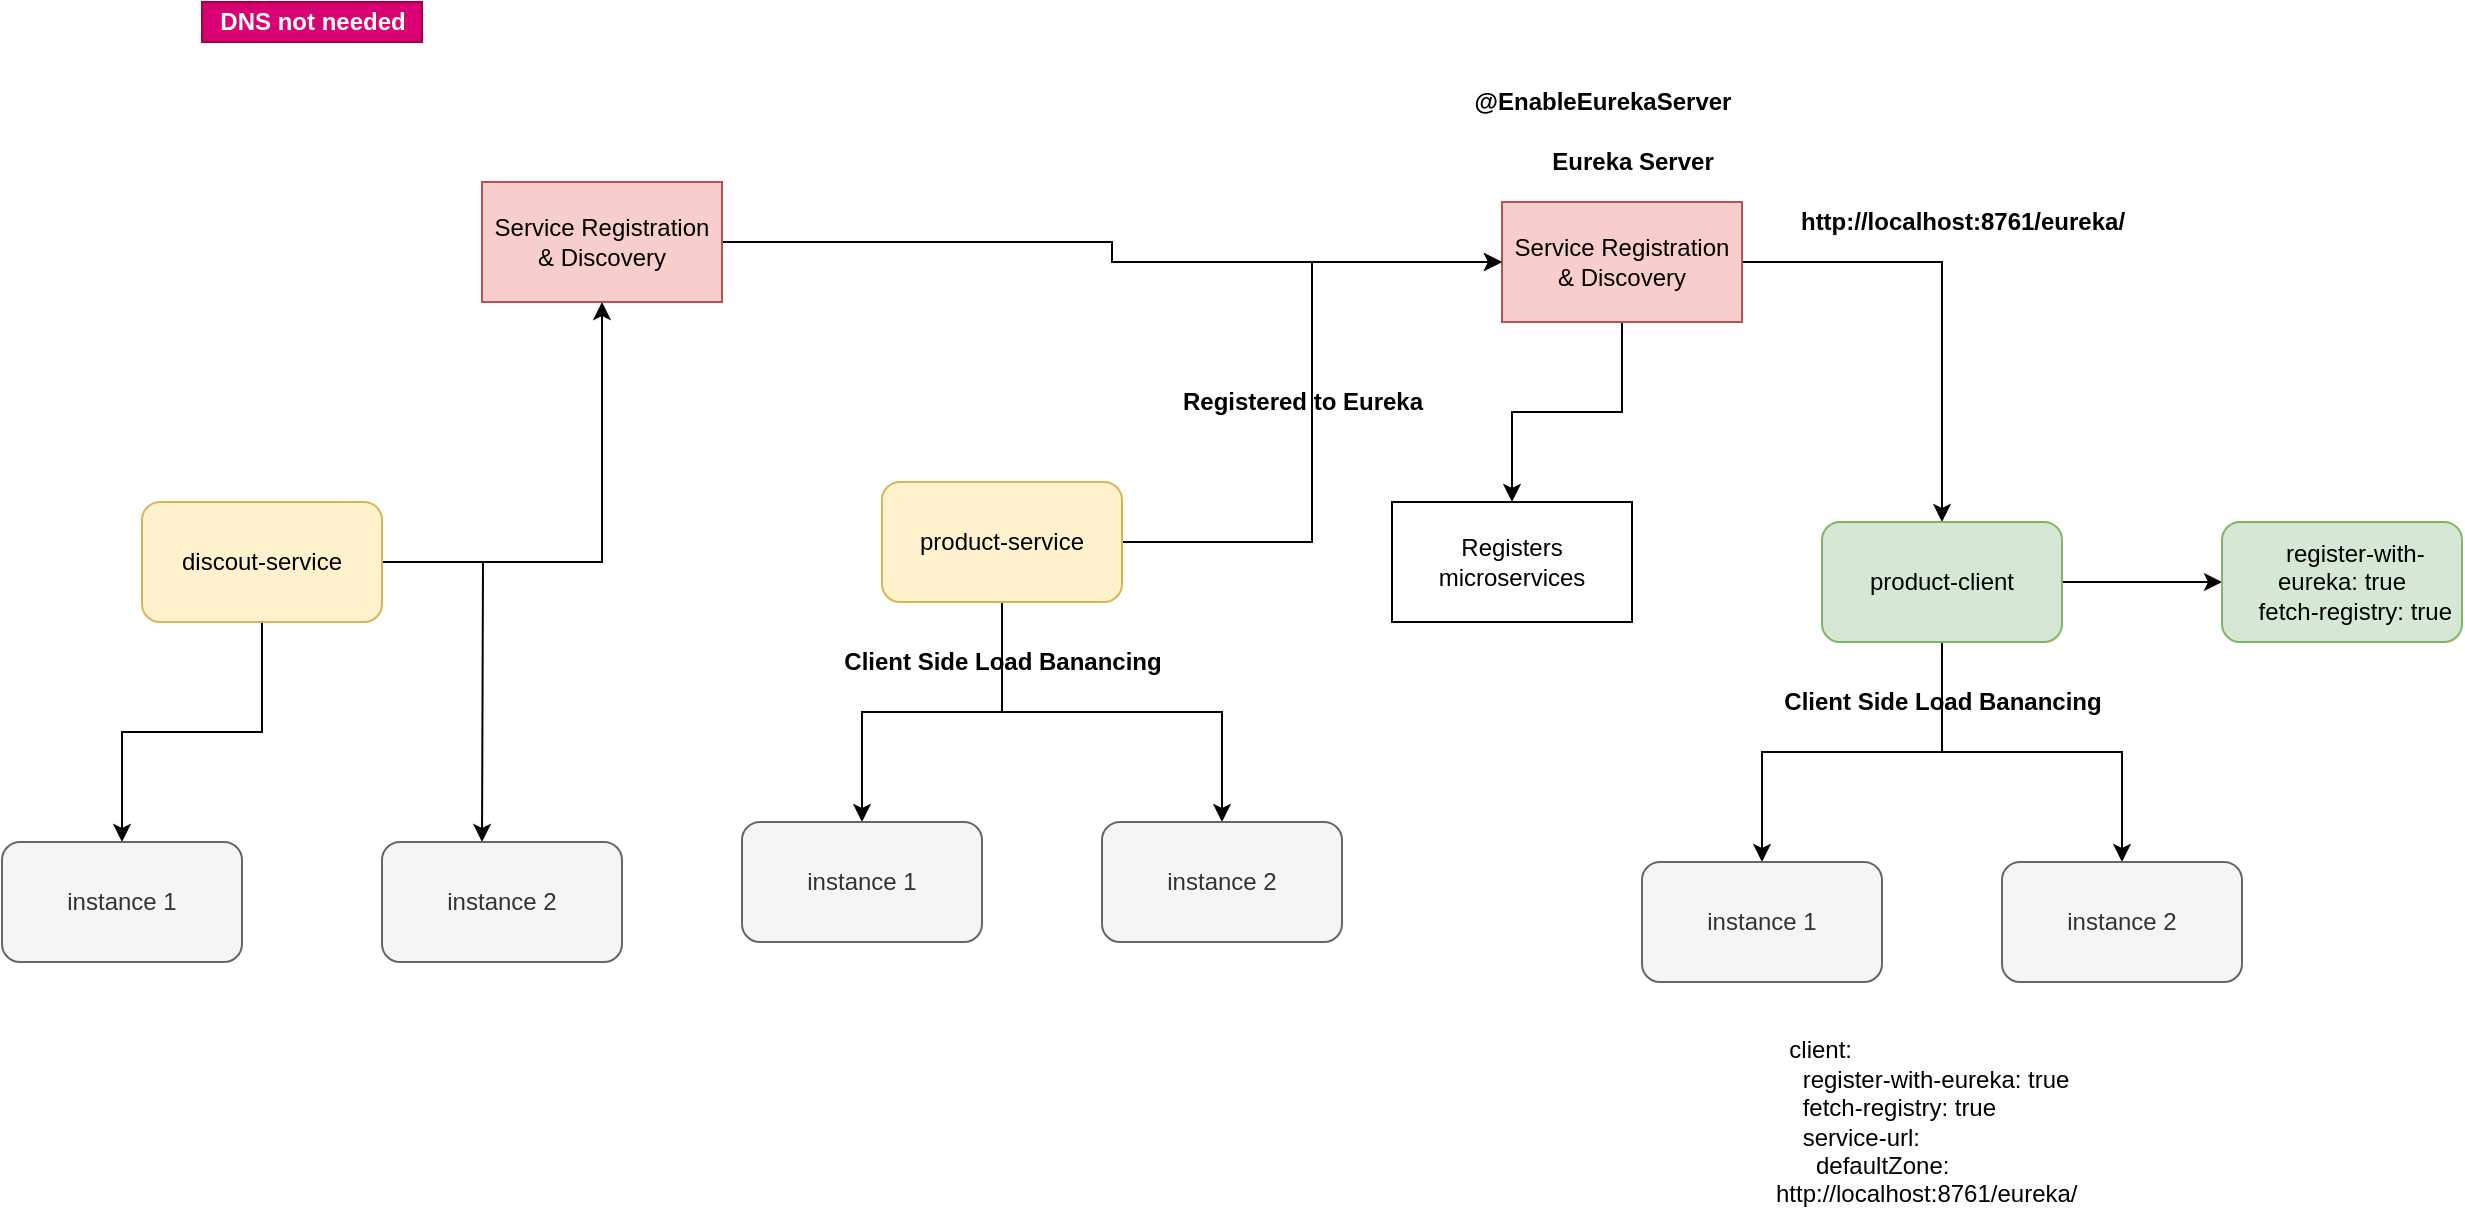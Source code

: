<mxfile version="14.5.1" type="device" pages="6"><diagram id="ArYjFCFmvoJ4g3RX_9Gz" name="EurekaServer"><mxGraphModel dx="1888" dy="616" grid="1" gridSize="10" guides="1" tooltips="1" connect="1" arrows="1" fold="1" page="1" pageScale="1" pageWidth="850" pageHeight="1100" math="0" shadow="0"><root><mxCell id="0"/><mxCell id="1" parent="0"/><mxCell id="NtHaE-5fdcxGuzoLKymV-4" value="" style="edgeStyle=orthogonalEdgeStyle;rounded=0;orthogonalLoop=1;jettySize=auto;html=1;" edge="1" parent="1" source="NtHaE-5fdcxGuzoLKymV-2" target="NtHaE-5fdcxGuzoLKymV-3"><mxGeometry relative="1" as="geometry"/></mxCell><mxCell id="NtHaE-5fdcxGuzoLKymV-22" style="edgeStyle=orthogonalEdgeStyle;rounded=0;orthogonalLoop=1;jettySize=auto;html=1;entryX=0.5;entryY=0;entryDx=0;entryDy=0;" edge="1" parent="1" source="NtHaE-5fdcxGuzoLKymV-2" target="NtHaE-5fdcxGuzoLKymV-19"><mxGeometry relative="1" as="geometry"/></mxCell><mxCell id="NtHaE-5fdcxGuzoLKymV-2" value="Service Registration &amp;amp; Discovery" style="rounded=0;whiteSpace=wrap;html=1;fillColor=#f8cecc;strokeColor=#b85450;" vertex="1" parent="1"><mxGeometry x="360" y="120" width="120" height="60" as="geometry"/></mxCell><mxCell id="NtHaE-5fdcxGuzoLKymV-3" value="Registers microservices" style="rounded=0;whiteSpace=wrap;html=1;" vertex="1" parent="1"><mxGeometry x="305" y="270" width="120" height="60" as="geometry"/></mxCell><mxCell id="NtHaE-5fdcxGuzoLKymV-7" value="" style="edgeStyle=orthogonalEdgeStyle;rounded=0;orthogonalLoop=1;jettySize=auto;html=1;" edge="1" parent="1" source="NtHaE-5fdcxGuzoLKymV-5" target="NtHaE-5fdcxGuzoLKymV-6"><mxGeometry relative="1" as="geometry"/></mxCell><mxCell id="NtHaE-5fdcxGuzoLKymV-9" value="" style="edgeStyle=orthogonalEdgeStyle;rounded=0;orthogonalLoop=1;jettySize=auto;html=1;" edge="1" parent="1" source="NtHaE-5fdcxGuzoLKymV-5" target="NtHaE-5fdcxGuzoLKymV-8"><mxGeometry relative="1" as="geometry"/></mxCell><mxCell id="NtHaE-5fdcxGuzoLKymV-11" style="edgeStyle=orthogonalEdgeStyle;rounded=0;orthogonalLoop=1;jettySize=auto;html=1;entryX=0;entryY=0.5;entryDx=0;entryDy=0;" edge="1" parent="1" source="NtHaE-5fdcxGuzoLKymV-5" target="NtHaE-5fdcxGuzoLKymV-2"><mxGeometry relative="1" as="geometry"/></mxCell><mxCell id="NtHaE-5fdcxGuzoLKymV-5" value="product-service" style="rounded=1;whiteSpace=wrap;html=1;fillColor=#fff2cc;strokeColor=#d6b656;" vertex="1" parent="1"><mxGeometry x="50" y="260" width="120" height="60" as="geometry"/></mxCell><mxCell id="NtHaE-5fdcxGuzoLKymV-6" value="instance 1" style="rounded=1;whiteSpace=wrap;html=1;fillColor=#f5f5f5;strokeColor=#666666;fontColor=#333333;" vertex="1" parent="1"><mxGeometry x="-20" y="430" width="120" height="60" as="geometry"/></mxCell><mxCell id="NtHaE-5fdcxGuzoLKymV-8" value="instance 2" style="rounded=1;whiteSpace=wrap;html=1;fillColor=#f5f5f5;strokeColor=#666666;fontColor=#333333;" vertex="1" parent="1"><mxGeometry x="160" y="430" width="120" height="60" as="geometry"/></mxCell><mxCell id="NtHaE-5fdcxGuzoLKymV-12" value="Registered to Eureka" style="text;html=1;align=center;verticalAlign=middle;resizable=0;points=[];autosize=1;fontStyle=1" vertex="1" parent="1"><mxGeometry x="190" y="210" width="140" height="20" as="geometry"/></mxCell><mxCell id="NtHaE-5fdcxGuzoLKymV-13" value="Eureka Server" style="text;html=1;align=center;verticalAlign=middle;resizable=0;points=[];autosize=1;fontStyle=1" vertex="1" parent="1"><mxGeometry x="375" y="90" width="100" height="20" as="geometry"/></mxCell><mxCell id="NtHaE-5fdcxGuzoLKymV-17" value="" style="edgeStyle=orthogonalEdgeStyle;rounded=0;orthogonalLoop=1;jettySize=auto;html=1;" edge="1" parent="1" source="NtHaE-5fdcxGuzoLKymV-19" target="NtHaE-5fdcxGuzoLKymV-20"><mxGeometry relative="1" as="geometry"/></mxCell><mxCell id="NtHaE-5fdcxGuzoLKymV-18" value="" style="edgeStyle=orthogonalEdgeStyle;rounded=0;orthogonalLoop=1;jettySize=auto;html=1;" edge="1" parent="1" source="NtHaE-5fdcxGuzoLKymV-19" target="NtHaE-5fdcxGuzoLKymV-21"><mxGeometry relative="1" as="geometry"/></mxCell><mxCell id="C4IY6hLiwICg2F8IA5T6-2" value="" style="edgeStyle=orthogonalEdgeStyle;rounded=0;orthogonalLoop=1;jettySize=auto;html=1;" edge="1" parent="1" source="NtHaE-5fdcxGuzoLKymV-19" target="C4IY6hLiwICg2F8IA5T6-1"><mxGeometry relative="1" as="geometry"/></mxCell><mxCell id="NtHaE-5fdcxGuzoLKymV-19" value="product-client" style="rounded=1;whiteSpace=wrap;html=1;fillColor=#d5e8d4;strokeColor=#82b366;" vertex="1" parent="1"><mxGeometry x="520" y="280" width="120" height="60" as="geometry"/></mxCell><mxCell id="NtHaE-5fdcxGuzoLKymV-20" value="instance 1" style="rounded=1;whiteSpace=wrap;html=1;fillColor=#f5f5f5;strokeColor=#666666;fontColor=#333333;" vertex="1" parent="1"><mxGeometry x="430" y="450" width="120" height="60" as="geometry"/></mxCell><mxCell id="NtHaE-5fdcxGuzoLKymV-21" value="instance 2" style="rounded=1;whiteSpace=wrap;html=1;fillColor=#f5f5f5;strokeColor=#666666;fontColor=#333333;" vertex="1" parent="1"><mxGeometry x="610" y="450" width="120" height="60" as="geometry"/></mxCell><mxCell id="NtHaE-5fdcxGuzoLKymV-23" value="Client Side Load Banancing" style="text;html=1;align=center;verticalAlign=middle;resizable=0;points=[];autosize=1;fontStyle=1" vertex="1" parent="1"><mxGeometry x="495" y="360" width="170" height="20" as="geometry"/></mxCell><mxCell id="NtHaE-5fdcxGuzoLKymV-24" value="DNS not needed" style="text;html=1;align=center;verticalAlign=middle;resizable=0;points=[];autosize=1;fontStyle=1;fillColor=#d80073;strokeColor=#A50040;fontColor=#ffffff;" vertex="1" parent="1"><mxGeometry x="-290" y="20" width="110" height="20" as="geometry"/></mxCell><mxCell id="NtHaE-5fdcxGuzoLKymV-25" value="@EnableEurekaServer" style="text;html=1;align=center;verticalAlign=middle;resizable=0;points=[];autosize=1;fontStyle=1" vertex="1" parent="1"><mxGeometry x="340" y="60" width="140" height="20" as="geometry"/></mxCell><mxCell id="JHv8YHVKzicbxEDuNRtd-1" value="" style="edgeStyle=orthogonalEdgeStyle;rounded=0;orthogonalLoop=1;jettySize=auto;html=1;" edge="1" parent="1" source="JHv8YHVKzicbxEDuNRtd-3" target="JHv8YHVKzicbxEDuNRtd-4"><mxGeometry relative="1" as="geometry"/></mxCell><mxCell id="JHv8YHVKzicbxEDuNRtd-2" value="" style="edgeStyle=orthogonalEdgeStyle;rounded=0;orthogonalLoop=1;jettySize=auto;html=1;" edge="1" parent="1" source="JHv8YHVKzicbxEDuNRtd-3"><mxGeometry relative="1" as="geometry"><mxPoint x="-150" y="440" as="targetPoint"/></mxGeometry></mxCell><mxCell id="JHv8YHVKzicbxEDuNRtd-12" style="edgeStyle=orthogonalEdgeStyle;rounded=0;orthogonalLoop=1;jettySize=auto;html=1;" edge="1" parent="1" source="JHv8YHVKzicbxEDuNRtd-3" target="JHv8YHVKzicbxEDuNRtd-11"><mxGeometry relative="1" as="geometry"/></mxCell><mxCell id="JHv8YHVKzicbxEDuNRtd-3" value="discout-service" style="rounded=1;whiteSpace=wrap;html=1;fillColor=#fff2cc;strokeColor=#d6b656;" vertex="1" parent="1"><mxGeometry x="-320" y="270" width="120" height="60" as="geometry"/></mxCell><mxCell id="JHv8YHVKzicbxEDuNRtd-4" value="instance 1" style="rounded=1;whiteSpace=wrap;html=1;fillColor=#f5f5f5;strokeColor=#666666;fontColor=#333333;" vertex="1" parent="1"><mxGeometry x="-390" y="440" width="120" height="60" as="geometry"/></mxCell><mxCell id="JHv8YHVKzicbxEDuNRtd-5" value="instance 2" style="rounded=1;whiteSpace=wrap;html=1;fillColor=#f5f5f5;strokeColor=#666666;fontColor=#333333;" vertex="1" parent="1"><mxGeometry x="-200" y="440" width="120" height="60" as="geometry"/></mxCell><mxCell id="JHv8YHVKzicbxEDuNRtd-6" value="Client Side Load Banancing" style="text;html=1;align=center;verticalAlign=middle;resizable=0;points=[];autosize=1;fontStyle=1" vertex="1" parent="1"><mxGeometry x="25" y="340" width="170" height="20" as="geometry"/></mxCell><mxCell id="JHv8YHVKzicbxEDuNRtd-10" value="&lt;div&gt;&amp;nbsp; client:&lt;/div&gt;&lt;div&gt;&amp;nbsp; &amp;nbsp; register-with-eureka: true&lt;/div&gt;&lt;div&gt;&amp;nbsp; &amp;nbsp; fetch-registry: true&lt;/div&gt;&lt;div&gt;&amp;nbsp; &amp;nbsp; service-url:&lt;/div&gt;&lt;div&gt;&amp;nbsp; &amp;nbsp; &amp;nbsp; defaultZone: http://localhost:8761/eureka/&lt;/div&gt;" style="text;html=1;strokeColor=none;fillColor=none;align=left;verticalAlign=middle;whiteSpace=wrap;rounded=0;" vertex="1" parent="1"><mxGeometry x="495" y="570" width="205" height="20" as="geometry"/></mxCell><mxCell id="JHv8YHVKzicbxEDuNRtd-13" style="edgeStyle=orthogonalEdgeStyle;rounded=0;orthogonalLoop=1;jettySize=auto;html=1;entryX=0;entryY=0.5;entryDx=0;entryDy=0;" edge="1" parent="1" source="JHv8YHVKzicbxEDuNRtd-11" target="NtHaE-5fdcxGuzoLKymV-2"><mxGeometry relative="1" as="geometry"/></mxCell><mxCell id="JHv8YHVKzicbxEDuNRtd-11" value="Service Registration &amp;amp; Discovery" style="rounded=0;whiteSpace=wrap;html=1;fillColor=#f8cecc;strokeColor=#b85450;" vertex="1" parent="1"><mxGeometry x="-150" y="110" width="120" height="60" as="geometry"/></mxCell><mxCell id="C4IY6hLiwICg2F8IA5T6-1" value="&lt;div&gt;&amp;nbsp; &amp;nbsp; register-with-eureka: true&lt;/div&gt;&lt;div&gt;&amp;nbsp; &amp;nbsp; fetch-registry: true&lt;/div&gt;" style="rounded=1;whiteSpace=wrap;html=1;fillColor=#d5e8d4;strokeColor=#82b366;" vertex="1" parent="1"><mxGeometry x="720" y="280" width="120" height="60" as="geometry"/></mxCell><mxCell id="C4IY6hLiwICg2F8IA5T6-3" value="http://localhost:8761/eureka/" style="text;html=1;align=center;verticalAlign=middle;resizable=0;points=[];autosize=1;fontStyle=1" vertex="1" parent="1"><mxGeometry x="500" y="120" width="180" height="20" as="geometry"/></mxCell></root></mxGraphModel></diagram><diagram id="NYXGch5kWvAuwe2LShxc" name="ConfigServer"><mxGraphModel dx="1038" dy="616" grid="1" gridSize="10" guides="1" tooltips="1" connect="1" arrows="1" fold="1" page="1" pageScale="1" pageWidth="850" pageHeight="1100" math="0" shadow="0"><root><mxCell id="vTln-t0dYzzWvCAzITdJ-0"/><mxCell id="vTln-t0dYzzWvCAzITdJ-1" parent="vTln-t0dYzzWvCAzITdJ-0"/><mxCell id="Ma67TXHSQSU6Gox9SzfV-27" value="" style="edgeStyle=orthogonalEdgeStyle;rounded=0;orthogonalLoop=1;jettySize=auto;html=1;" edge="1" parent="vTln-t0dYzzWvCAzITdJ-1" source="Ma67TXHSQSU6Gox9SzfV-0" target="Ma67TXHSQSU6Gox9SzfV-1"><mxGeometry relative="1" as="geometry"/></mxCell><mxCell id="Ma67TXHSQSU6Gox9SzfV-0" value="Spring Cloud Config" style="rounded=0;whiteSpace=wrap;html=1;fillColor=#f8cecc;strokeColor=#b85450;" vertex="1" parent="vTln-t0dYzzWvCAzITdJ-1"><mxGeometry x="390" y="130" width="120" height="60" as="geometry"/></mxCell><mxCell id="Ma67TXHSQSU6Gox9SzfV-4" value="" style="edgeStyle=orthogonalEdgeStyle;rounded=0;orthogonalLoop=1;jettySize=auto;html=1;" edge="1" parent="vTln-t0dYzzWvCAzITdJ-1" source="Ma67TXHSQSU6Gox9SzfV-1" target="Ma67TXHSQSU6Gox9SzfV-3"><mxGeometry relative="1" as="geometry"/></mxCell><mxCell id="Ma67TXHSQSU6Gox9SzfV-6" value="" style="edgeStyle=orthogonalEdgeStyle;rounded=0;orthogonalLoop=1;jettySize=auto;html=1;" edge="1" parent="vTln-t0dYzzWvCAzITdJ-1" source="Ma67TXHSQSU6Gox9SzfV-1" target="Ma67TXHSQSU6Gox9SzfV-5"><mxGeometry relative="1" as="geometry"/></mxCell><mxCell id="Ma67TXHSQSU6Gox9SzfV-8" value="" style="edgeStyle=orthogonalEdgeStyle;rounded=0;orthogonalLoop=1;jettySize=auto;html=1;" edge="1" parent="vTln-t0dYzzWvCAzITdJ-1" source="Ma67TXHSQSU6Gox9SzfV-1" target="Ma67TXHSQSU6Gox9SzfV-7"><mxGeometry relative="1" as="geometry"/></mxCell><mxCell id="Ma67TXHSQSU6Gox9SzfV-1" value="Externalized Configuraton" style="whiteSpace=wrap;html=1;rounded=0;strokeColor=#d79b00;fillColor=#ffe6cc;" vertex="1" parent="vTln-t0dYzzWvCAzITdJ-1"><mxGeometry x="390" y="240" width="120" height="60" as="geometry"/></mxCell><mxCell id="Ma67TXHSQSU6Gox9SzfV-3" value="git github bitbucket" style="whiteSpace=wrap;html=1;rounded=0;strokeColor=#b85450;fillColor=#f8cecc;" vertex="1" parent="vTln-t0dYzzWvCAzITdJ-1"><mxGeometry x="590" y="240" width="120" height="60" as="geometry"/></mxCell><mxCell id="Ma67TXHSQSU6Gox9SzfV-5" value="Both Server and Client&amp;nbsp;" style="whiteSpace=wrap;html=1;rounded=0;strokeColor=#b85450;fillColor=#f8cecc;" vertex="1" parent="vTln-t0dYzzWvCAzITdJ-1"><mxGeometry x="190" y="240" width="120" height="60" as="geometry"/></mxCell><mxCell id="Ma67TXHSQSU6Gox9SzfV-10" value="" style="edgeStyle=orthogonalEdgeStyle;rounded=0;orthogonalLoop=1;jettySize=auto;html=1;" edge="1" parent="vTln-t0dYzzWvCAzITdJ-1" source="Ma67TXHSQSU6Gox9SzfV-7" target="Ma67TXHSQSU6Gox9SzfV-9"><mxGeometry relative="1" as="geometry"/></mxCell><mxCell id="Ma67TXHSQSU6Gox9SzfV-16" value="" style="edgeStyle=orthogonalEdgeStyle;rounded=0;orthogonalLoop=1;jettySize=auto;html=1;" edge="1" parent="vTln-t0dYzzWvCAzITdJ-1" source="Ma67TXHSQSU6Gox9SzfV-7" target="Ma67TXHSQSU6Gox9SzfV-15"><mxGeometry relative="1" as="geometry"/></mxCell><mxCell id="Ma67TXHSQSU6Gox9SzfV-7" value="Centralized configuration" style="whiteSpace=wrap;html=1;rounded=0;strokeColor=#d6b656;fillColor=#fff2cc;" vertex="1" parent="vTln-t0dYzzWvCAzITdJ-1"><mxGeometry x="390" y="380" width="120" height="60" as="geometry"/></mxCell><mxCell id="Ma67TXHSQSU6Gox9SzfV-12" value="" style="edgeStyle=orthogonalEdgeStyle;rounded=0;orthogonalLoop=1;jettySize=auto;html=1;fillColor=#f8cecc;strokeColor=#b85450;" edge="1" parent="vTln-t0dYzzWvCAzITdJ-1" source="Ma67TXHSQSU6Gox9SzfV-9" target="Ma67TXHSQSU6Gox9SzfV-11"><mxGeometry relative="1" as="geometry"/></mxCell><mxCell id="Ma67TXHSQSU6Gox9SzfV-9" value="dev" style="whiteSpace=wrap;html=1;rounded=0;strokeColor=#b85450;fillColor=#f8cecc;" vertex="1" parent="vTln-t0dYzzWvCAzITdJ-1"><mxGeometry x="590" y="380" width="120" height="60" as="geometry"/></mxCell><mxCell id="Ma67TXHSQSU6Gox9SzfV-14" value="" style="edgeStyle=orthogonalEdgeStyle;rounded=0;orthogonalLoop=1;jettySize=auto;html=1;fillColor=#f8cecc;strokeColor=#b85450;" edge="1" parent="vTln-t0dYzzWvCAzITdJ-1" source="Ma67TXHSQSU6Gox9SzfV-11" target="Ma67TXHSQSU6Gox9SzfV-13"><mxGeometry relative="1" as="geometry"/></mxCell><mxCell id="Ma67TXHSQSU6Gox9SzfV-11" value="qa" style="whiteSpace=wrap;html=1;rounded=0;strokeColor=#b85450;fillColor=#f8cecc;" vertex="1" parent="vTln-t0dYzzWvCAzITdJ-1"><mxGeometry x="590" y="470" width="120" height="60" as="geometry"/></mxCell><mxCell id="Ma67TXHSQSU6Gox9SzfV-13" value="Prod" style="whiteSpace=wrap;html=1;rounded=0;strokeColor=#b85450;fillColor=#f8cecc;" vertex="1" parent="vTln-t0dYzzWvCAzITdJ-1"><mxGeometry x="590" y="560" width="120" height="60" as="geometry"/></mxCell><mxCell id="Ma67TXHSQSU6Gox9SzfV-15" value="Into application Environment &amp;amp; PropertySource" style="whiteSpace=wrap;html=1;rounded=0;strokeColor=#d6b656;fillColor=#fff2cc;" vertex="1" parent="vTln-t0dYzzWvCAzITdJ-1"><mxGeometry x="390" y="490" width="120" height="60" as="geometry"/></mxCell><mxCell id="Ma67TXHSQSU6Gox9SzfV-22" value="" style="edgeStyle=orthogonalEdgeStyle;rounded=0;orthogonalLoop=1;jettySize=auto;html=1;" edge="1" parent="vTln-t0dYzzWvCAzITdJ-1" source="Ma67TXHSQSU6Gox9SzfV-23" target="Ma67TXHSQSU6Gox9SzfV-25"><mxGeometry relative="1" as="geometry"/></mxCell><mxCell id="Ma67TXHSQSU6Gox9SzfV-28" style="edgeStyle=orthogonalEdgeStyle;rounded=0;orthogonalLoop=1;jettySize=auto;html=1;entryX=0;entryY=0.75;entryDx=0;entryDy=0;" edge="1" parent="vTln-t0dYzzWvCAzITdJ-1" source="Ma67TXHSQSU6Gox9SzfV-23" target="Ma67TXHSQSU6Gox9SzfV-0"><mxGeometry relative="1" as="geometry"/></mxCell><mxCell id="Ma67TXHSQSU6Gox9SzfV-23" value="&amp;nbsp; &amp;nbsp; &amp;nbsp; &amp;nbsp; &amp;nbsp; &amp;nbsp; &amp;nbsp; dev" style="rounded=1;whiteSpace=wrap;html=1;align=left;fillColor=#e1d5e7;strokeColor=#9673a6;" vertex="1" parent="vTln-t0dYzzWvCAzITdJ-1"><mxGeometry x="190" y="20" width="120" height="60" as="geometry"/></mxCell><mxCell id="Ma67TXHSQSU6Gox9SzfV-24" value="" style="edgeStyle=orthogonalEdgeStyle;rounded=0;orthogonalLoop=1;jettySize=auto;html=1;" edge="1" parent="vTln-t0dYzzWvCAzITdJ-1" source="Ma67TXHSQSU6Gox9SzfV-25" target="Ma67TXHSQSU6Gox9SzfV-26"><mxGeometry relative="1" as="geometry"/></mxCell><mxCell id="Ma67TXHSQSU6Gox9SzfV-29" style="edgeStyle=orthogonalEdgeStyle;rounded=0;orthogonalLoop=1;jettySize=auto;html=1;" edge="1" parent="vTln-t0dYzzWvCAzITdJ-1" source="Ma67TXHSQSU6Gox9SzfV-25" target="Ma67TXHSQSU6Gox9SzfV-0"><mxGeometry relative="1" as="geometry"/></mxCell><mxCell id="Ma67TXHSQSU6Gox9SzfV-25" value="test" style="rounded=1;whiteSpace=wrap;html=1;align=center;fillColor=#e1d5e7;strokeColor=#9673a6;" vertex="1" parent="vTln-t0dYzzWvCAzITdJ-1"><mxGeometry x="390" y="20" width="120" height="60" as="geometry"/></mxCell><mxCell id="Ma67TXHSQSU6Gox9SzfV-30" style="edgeStyle=orthogonalEdgeStyle;rounded=0;orthogonalLoop=1;jettySize=auto;html=1;entryX=1;entryY=0.75;entryDx=0;entryDy=0;" edge="1" parent="vTln-t0dYzzWvCAzITdJ-1" source="Ma67TXHSQSU6Gox9SzfV-31" target="Ma67TXHSQSU6Gox9SzfV-0"><mxGeometry relative="1" as="geometry"/></mxCell><mxCell id="Ma67TXHSQSU6Gox9SzfV-26" value="prod" style="rounded=1;whiteSpace=wrap;html=1;align=center;fillColor=#e1d5e7;strokeColor=#9673a6;" vertex="1" parent="vTln-t0dYzzWvCAzITdJ-1"><mxGeometry x="590" y="20" width="120" height="60" as="geometry"/></mxCell><mxCell id="Ma67TXHSQSU6Gox9SzfV-31" value="@EnableConfigServer" style="text;html=1;strokeColor=#6c8ebf;fillColor=#dae8fc;align=center;verticalAlign=middle;whiteSpace=wrap;rounded=0;" vertex="1" parent="vTln-t0dYzzWvCAzITdJ-1"><mxGeometry x="470" y="130" width="190" height="20" as="geometry"/></mxCell><mxCell id="Ma67TXHSQSU6Gox9SzfV-32" style="edgeStyle=orthogonalEdgeStyle;rounded=0;orthogonalLoop=1;jettySize=auto;html=1;entryX=1;entryY=0.75;entryDx=0;entryDy=0;" edge="1" parent="vTln-t0dYzzWvCAzITdJ-1" source="Ma67TXHSQSU6Gox9SzfV-26" target="Ma67TXHSQSU6Gox9SzfV-31"><mxGeometry relative="1" as="geometry"><mxPoint x="590" y="50" as="sourcePoint"/><mxPoint x="510" y="175" as="targetPoint"/></mxGeometry></mxCell></root></mxGraphModel></diagram><diagram id="ujE-6eUDXSFaClfVkJ4_" name="Zuul"><mxGraphModel dx="2071" dy="725" grid="1" gridSize="10" guides="1" tooltips="1" connect="1" arrows="1" fold="1" page="1" pageScale="1" pageWidth="850" pageHeight="1100" math="0" shadow="0"><root><mxCell id="vvAGXB6pX3W1I0p7UZXQ-0"/><mxCell id="vvAGXB6pX3W1I0p7UZXQ-1" parent="vvAGXB6pX3W1I0p7UZXQ-0"/><mxCell id="AA45-vRTC_gnNyTX9qxB-1" value="" style="edgeStyle=orthogonalEdgeStyle;rounded=0;orthogonalLoop=1;jettySize=auto;html=1;" edge="1" parent="vvAGXB6pX3W1I0p7UZXQ-1" source="AA45-vRTC_gnNyTX9qxB-3" target="AA45-vRTC_gnNyTX9qxB-4"><mxGeometry relative="1" as="geometry"/></mxCell><mxCell id="AA45-vRTC_gnNyTX9qxB-2" value="" style="edgeStyle=orthogonalEdgeStyle;rounded=0;orthogonalLoop=1;jettySize=auto;html=1;" edge="1" parent="vvAGXB6pX3W1I0p7UZXQ-1" source="AA45-vRTC_gnNyTX9qxB-3" target="AA45-vRTC_gnNyTX9qxB-5"><mxGeometry relative="1" as="geometry"/></mxCell><mxCell id="AA45-vRTC_gnNyTX9qxB-3" value="product-service" style="rounded=1;whiteSpace=wrap;html=1;fillColor=#fff2cc;strokeColor=#d6b656;" vertex="1" parent="vvAGXB6pX3W1I0p7UZXQ-1"><mxGeometry x="-50" y="60" width="120" height="60" as="geometry"/></mxCell><mxCell id="AA45-vRTC_gnNyTX9qxB-4" value="instance 1" style="rounded=1;whiteSpace=wrap;html=1;fillColor=#f5f5f5;strokeColor=#666666;fontColor=#333333;" vertex="1" parent="vvAGXB6pX3W1I0p7UZXQ-1"><mxGeometry x="-120" y="230" width="120" height="60" as="geometry"/></mxCell><mxCell id="AA45-vRTC_gnNyTX9qxB-5" value="instance 2" style="rounded=1;whiteSpace=wrap;html=1;fillColor=#f5f5f5;strokeColor=#666666;fontColor=#333333;" vertex="1" parent="vvAGXB6pX3W1I0p7UZXQ-1"><mxGeometry x="60" y="230" width="120" height="60" as="geometry"/></mxCell><mxCell id="AA45-vRTC_gnNyTX9qxB-6" value="" style="edgeStyle=orthogonalEdgeStyle;rounded=0;orthogonalLoop=1;jettySize=auto;html=1;" edge="1" parent="vvAGXB6pX3W1I0p7UZXQ-1" source="AA45-vRTC_gnNyTX9qxB-8" target="AA45-vRTC_gnNyTX9qxB-9"><mxGeometry relative="1" as="geometry"/></mxCell><mxCell id="AA45-vRTC_gnNyTX9qxB-7" value="" style="edgeStyle=orthogonalEdgeStyle;rounded=0;orthogonalLoop=1;jettySize=auto;html=1;" edge="1" parent="vvAGXB6pX3W1I0p7UZXQ-1" source="AA45-vRTC_gnNyTX9qxB-8" target="AA45-vRTC_gnNyTX9qxB-10"><mxGeometry relative="1" as="geometry"/></mxCell><mxCell id="fh5C4OZqVNlXB4dx_d1Q-7" style="edgeStyle=orthogonalEdgeStyle;rounded=0;orthogonalLoop=1;jettySize=auto;html=1;" edge="1" parent="vvAGXB6pX3W1I0p7UZXQ-1" source="AA45-vRTC_gnNyTX9qxB-8" target="AA45-vRTC_gnNyTX9qxB-3"><mxGeometry relative="1" as="geometry"/></mxCell><mxCell id="fh5C4OZqVNlXB4dx_d1Q-11" style="edgeStyle=orthogonalEdgeStyle;rounded=0;orthogonalLoop=1;jettySize=auto;html=1;entryX=0.449;entryY=0.508;entryDx=0;entryDy=0;entryPerimeter=0;" edge="1" parent="vvAGXB6pX3W1I0p7UZXQ-1" source="AA45-vRTC_gnNyTX9qxB-8" target="fh5C4OZqVNlXB4dx_d1Q-8"><mxGeometry relative="1" as="geometry"/></mxCell><mxCell id="AA45-vRTC_gnNyTX9qxB-8" value="product-client" style="rounded=1;whiteSpace=wrap;html=1;fillColor=#d5e8d4;strokeColor=#82b366;" vertex="1" parent="vvAGXB6pX3W1I0p7UZXQ-1"><mxGeometry x="480" y="60" width="120" height="60" as="geometry"/></mxCell><mxCell id="AA45-vRTC_gnNyTX9qxB-9" value="instance 1" style="rounded=1;whiteSpace=wrap;html=1;fillColor=#f5f5f5;strokeColor=#666666;fontColor=#333333;" vertex="1" parent="vvAGXB6pX3W1I0p7UZXQ-1"><mxGeometry x="390" y="230" width="120" height="60" as="geometry"/></mxCell><mxCell id="AA45-vRTC_gnNyTX9qxB-10" value="instance 2" style="rounded=1;whiteSpace=wrap;html=1;fillColor=#f5f5f5;strokeColor=#666666;fontColor=#333333;" vertex="1" parent="vvAGXB6pX3W1I0p7UZXQ-1"><mxGeometry x="570" y="230" width="120" height="60" as="geometry"/></mxCell><mxCell id="fh5C4OZqVNlXB4dx_d1Q-0" value="" style="edgeStyle=orthogonalEdgeStyle;rounded=0;orthogonalLoop=1;jettySize=auto;html=1;" edge="1" parent="vvAGXB6pX3W1I0p7UZXQ-1" source="fh5C4OZqVNlXB4dx_d1Q-2" target="fh5C4OZqVNlXB4dx_d1Q-3"><mxGeometry relative="1" as="geometry"/></mxCell><mxCell id="fh5C4OZqVNlXB4dx_d1Q-1" value="" style="edgeStyle=orthogonalEdgeStyle;rounded=0;orthogonalLoop=1;jettySize=auto;html=1;" edge="1" parent="vvAGXB6pX3W1I0p7UZXQ-1" source="fh5C4OZqVNlXB4dx_d1Q-2"><mxGeometry relative="1" as="geometry"><mxPoint x="-250" y="230" as="targetPoint"/></mxGeometry></mxCell><mxCell id="fh5C4OZqVNlXB4dx_d1Q-2" value="discout-service" style="rounded=1;whiteSpace=wrap;html=1;fillColor=#fff2cc;strokeColor=#d6b656;" vertex="1" parent="vvAGXB6pX3W1I0p7UZXQ-1"><mxGeometry x="-420" y="60" width="120" height="60" as="geometry"/></mxCell><mxCell id="fh5C4OZqVNlXB4dx_d1Q-3" value="instance 1" style="rounded=1;whiteSpace=wrap;html=1;fillColor=#f5f5f5;strokeColor=#666666;fontColor=#333333;" vertex="1" parent="vvAGXB6pX3W1I0p7UZXQ-1"><mxGeometry x="-490" y="230" width="120" height="60" as="geometry"/></mxCell><mxCell id="fh5C4OZqVNlXB4dx_d1Q-4" value="instance 2" style="rounded=1;whiteSpace=wrap;html=1;fillColor=#f5f5f5;strokeColor=#666666;fontColor=#333333;" vertex="1" parent="vvAGXB6pX3W1I0p7UZXQ-1"><mxGeometry x="-300" y="230" width="120" height="60" as="geometry"/></mxCell><mxCell id="fh5C4OZqVNlXB4dx_d1Q-9" style="edgeStyle=orthogonalEdgeStyle;rounded=0;orthogonalLoop=1;jettySize=auto;html=1;entryX=1;entryY=0.25;entryDx=0;entryDy=0;" edge="1" parent="vvAGXB6pX3W1I0p7UZXQ-1" source="fh5C4OZqVNlXB4dx_d1Q-8" target="AA45-vRTC_gnNyTX9qxB-8"><mxGeometry relative="1" as="geometry"/></mxCell><mxCell id="fh5C4OZqVNlXB4dx_d1Q-8" value="" style="html=1;verticalLabelPosition=bottom;align=center;labelBackgroundColor=#ffffff;verticalAlign=top;strokeWidth=2;strokeColor=#0080F0;shadow=0;dashed=0;shape=mxgraph.ios7.icons.user;" vertex="1" parent="vvAGXB6pX3W1I0p7UZXQ-1"><mxGeometry x="800" y="140" width="30" height="30" as="geometry"/></mxCell><mxCell id="fh5C4OZqVNlXB4dx_d1Q-10" value="Validation for EmptyFields" style="text;html=1;align=center;verticalAlign=middle;resizable=0;points=[];autosize=1;fontStyle=1" vertex="1" parent="vvAGXB6pX3W1I0p7UZXQ-1"><mxGeometry x="615" y="110" width="170" height="20" as="geometry"/></mxCell><mxCell id="fh5C4OZqVNlXB4dx_d1Q-12" value="Security" style="text;html=1;align=center;verticalAlign=middle;resizable=0;points=[];autosize=1;fontStyle=1" vertex="1" parent="vvAGXB6pX3W1I0p7UZXQ-1"><mxGeometry x="160" y="60" width="60" height="20" as="geometry"/></mxCell><mxCell id="fh5C4OZqVNlXB4dx_d1Q-20" style="edgeStyle=orthogonalEdgeStyle;rounded=0;orthogonalLoop=1;jettySize=auto;html=1;entryX=0.5;entryY=1;entryDx=0;entryDy=0;" edge="1" parent="vvAGXB6pX3W1I0p7UZXQ-1" source="fh5C4OZqVNlXB4dx_d1Q-13" target="AA45-vRTC_gnNyTX9qxB-5"><mxGeometry relative="1" as="geometry"/></mxCell><mxCell id="fh5C4OZqVNlXB4dx_d1Q-13" value="API Gateway" style="rounded=1;whiteSpace=wrap;html=1;align=center;fillColor=#e1d5e7;strokeColor=#9673a6;" vertex="1" parent="vvAGXB6pX3W1I0p7UZXQ-1"><mxGeometry x="25" y="430" width="120" height="60" as="geometry"/></mxCell><mxCell id="fh5C4OZqVNlXB4dx_d1Q-15" style="edgeStyle=orthogonalEdgeStyle;rounded=0;orthogonalLoop=1;jettySize=auto;html=1;" edge="1" parent="vvAGXB6pX3W1I0p7UZXQ-1" source="fh5C4OZqVNlXB4dx_d1Q-14" target="fh5C4OZqVNlXB4dx_d1Q-13"><mxGeometry relative="1" as="geometry"/></mxCell><mxCell id="fh5C4OZqVNlXB4dx_d1Q-14" value="" style="html=1;verticalLabelPosition=bottom;align=center;labelBackgroundColor=#ffffff;verticalAlign=top;strokeWidth=2;strokeColor=#0080F0;shadow=0;dashed=0;shape=mxgraph.ios7.icons.user;" vertex="1" parent="vvAGXB6pX3W1I0p7UZXQ-1"><mxGeometry x="70" y="535" width="30" height="30" as="geometry"/></mxCell><mxCell id="fh5C4OZqVNlXB4dx_d1Q-22" value="" style="edgeStyle=orthogonalEdgeStyle;rounded=0;orthogonalLoop=1;jettySize=auto;html=1;" edge="1" parent="vvAGXB6pX3W1I0p7UZXQ-1" source="fh5C4OZqVNlXB4dx_d1Q-21" target="AA45-vRTC_gnNyTX9qxB-5"><mxGeometry relative="1" as="geometry"/></mxCell><mxCell id="fh5C4OZqVNlXB4dx_d1Q-23" value="" style="edgeStyle=orthogonalEdgeStyle;rounded=0;orthogonalLoop=1;jettySize=auto;html=1;" edge="1" parent="vvAGXB6pX3W1I0p7UZXQ-1" source="fh5C4OZqVNlXB4dx_d1Q-21" target="AA45-vRTC_gnNyTX9qxB-9"><mxGeometry relative="1" as="geometry"/></mxCell><mxCell id="fh5C4OZqVNlXB4dx_d1Q-21" value="API Gateway" style="rounded=1;whiteSpace=wrap;html=1;align=center;fillColor=#e1d5e7;strokeColor=#9673a6;" vertex="1" parent="vvAGXB6pX3W1I0p7UZXQ-1"><mxGeometry x="220" y="230" width="120" height="60" as="geometry"/></mxCell><mxCell id="fh5C4OZqVNlXB4dx_d1Q-26" value="" style="edgeStyle=orthogonalEdgeStyle;rounded=0;orthogonalLoop=1;jettySize=auto;html=1;" edge="1" parent="vvAGXB6pX3W1I0p7UZXQ-1" source="fh5C4OZqVNlXB4dx_d1Q-24" target="fh5C4OZqVNlXB4dx_d1Q-25"><mxGeometry relative="1" as="geometry"/></mxCell><mxCell id="fh5C4OZqVNlXB4dx_d1Q-28" value="" style="edgeStyle=orthogonalEdgeStyle;rounded=0;orthogonalLoop=1;jettySize=auto;html=1;" edge="1" parent="vvAGXB6pX3W1I0p7UZXQ-1" source="fh5C4OZqVNlXB4dx_d1Q-24" target="fh5C4OZqVNlXB4dx_d1Q-27"><mxGeometry relative="1" as="geometry"/></mxCell><mxCell id="fh5C4OZqVNlXB4dx_d1Q-30" value="" style="edgeStyle=orthogonalEdgeStyle;rounded=0;orthogonalLoop=1;jettySize=auto;html=1;" edge="1" parent="vvAGXB6pX3W1I0p7UZXQ-1" source="fh5C4OZqVNlXB4dx_d1Q-24" target="fh5C4OZqVNlXB4dx_d1Q-29"><mxGeometry relative="1" as="geometry"/></mxCell><mxCell id="fh5C4OZqVNlXB4dx_d1Q-33" value="" style="edgeStyle=orthogonalEdgeStyle;rounded=0;orthogonalLoop=1;jettySize=auto;html=1;" edge="1" parent="vvAGXB6pX3W1I0p7UZXQ-1" source="fh5C4OZqVNlXB4dx_d1Q-24" target="fh5C4OZqVNlXB4dx_d1Q-32"><mxGeometry relative="1" as="geometry"/></mxCell><mxCell id="fh5C4OZqVNlXB4dx_d1Q-24" value="Zuul API Gateway" style="rounded=1;whiteSpace=wrap;html=1;align=center;fillColor=#e1d5e7;strokeColor=#9673a6;" vertex="1" parent="vvAGXB6pX3W1I0p7UZXQ-1"><mxGeometry x="60" y="640" width="120" height="60" as="geometry"/></mxCell><mxCell id="fh5C4OZqVNlXB4dx_d1Q-25" value="Authentication" style="rounded=1;whiteSpace=wrap;html=1;align=center;fillColor=#1ba1e2;strokeColor=#006EAF;fontColor=#ffffff;" vertex="1" parent="vvAGXB6pX3W1I0p7UZXQ-1"><mxGeometry x="-190" y="800" width="120" height="60" as="geometry"/></mxCell><mxCell id="fh5C4OZqVNlXB4dx_d1Q-27" value="Stress Testing" style="rounded=1;whiteSpace=wrap;html=1;align=center;fillColor=#1ba1e2;strokeColor=#006EAF;fontColor=#ffffff;" vertex="1" parent="vvAGXB6pX3W1I0p7UZXQ-1"><mxGeometry x="-10" y="800" width="120" height="60" as="geometry"/></mxCell><mxCell id="fh5C4OZqVNlXB4dx_d1Q-29" value="Response handling" style="rounded=1;whiteSpace=wrap;html=1;align=center;fillColor=#1ba1e2;strokeColor=#006EAF;fontColor=#ffffff;" vertex="1" parent="vvAGXB6pX3W1I0p7UZXQ-1"><mxGeometry x="350" y="800" width="120" height="60" as="geometry"/></mxCell><mxCell id="fh5C4OZqVNlXB4dx_d1Q-32" value="Logging" style="rounded=1;whiteSpace=wrap;html=1;align=center;fillColor=#1ba1e2;strokeColor=#006EAF;fontColor=#ffffff;" vertex="1" parent="vvAGXB6pX3W1I0p7UZXQ-1"><mxGeometry x="170" y="800" width="120" height="60" as="geometry"/></mxCell><mxCell id="1WG2gbMSEn3K0N_bq1Js-0" value="@EnableZuulProxy" style="text;html=1;strokeColor=#6c8ebf;fillColor=#dae8fc;align=center;verticalAlign=middle;whiteSpace=wrap;rounded=0;" vertex="1" parent="vvAGXB6pX3W1I0p7UZXQ-1"><mxGeometry x="185" y="640" width="190" height="20" as="geometry"/></mxCell></root></mxGraphModel></diagram><diagram id="d7l6kQWFQevDVYZZPQtJ" name="Feign"><mxGraphModel dx="1888" dy="616" grid="1" gridSize="10" guides="1" tooltips="1" connect="1" arrows="1" fold="1" page="1" pageScale="1" pageWidth="850" pageHeight="1100" math="0" shadow="0"><root><mxCell id="3Cqrx7gNbM_KR99NPYAY-0"/><mxCell id="3Cqrx7gNbM_KR99NPYAY-1" parent="3Cqrx7gNbM_KR99NPYAY-0"/><mxCell id="hhAmvuzFBs00s04iqGYm-1" value="" style="edgeStyle=orthogonalEdgeStyle;rounded=0;orthogonalLoop=1;jettySize=auto;html=1;" edge="1" parent="3Cqrx7gNbM_KR99NPYAY-1" source="hhAmvuzFBs00s04iqGYm-3" target="hhAmvuzFBs00s04iqGYm-4"><mxGeometry relative="1" as="geometry"/></mxCell><mxCell id="hhAmvuzFBs00s04iqGYm-2" value="" style="edgeStyle=orthogonalEdgeStyle;rounded=0;orthogonalLoop=1;jettySize=auto;html=1;" edge="1" parent="3Cqrx7gNbM_KR99NPYAY-1" source="hhAmvuzFBs00s04iqGYm-3" target="hhAmvuzFBs00s04iqGYm-5"><mxGeometry relative="1" as="geometry"/></mxCell><mxCell id="hhAmvuzFBs00s04iqGYm-3" value="product-service" style="rounded=1;whiteSpace=wrap;html=1;fillColor=#fff2cc;strokeColor=#d6b656;" vertex="1" parent="3Cqrx7gNbM_KR99NPYAY-1"><mxGeometry x="50" y="260" width="120" height="60" as="geometry"/></mxCell><mxCell id="hhAmvuzFBs00s04iqGYm-4" value="instance 1" style="rounded=1;whiteSpace=wrap;html=1;fillColor=#f5f5f5;strokeColor=#666666;fontColor=#333333;" vertex="1" parent="3Cqrx7gNbM_KR99NPYAY-1"><mxGeometry x="-20" y="430" width="120" height="60" as="geometry"/></mxCell><mxCell id="hhAmvuzFBs00s04iqGYm-5" value="instance 2" style="rounded=1;whiteSpace=wrap;html=1;fillColor=#f5f5f5;strokeColor=#666666;fontColor=#333333;" vertex="1" parent="3Cqrx7gNbM_KR99NPYAY-1"><mxGeometry x="160" y="430" width="120" height="60" as="geometry"/></mxCell><mxCell id="hhAmvuzFBs00s04iqGYm-6" value="" style="edgeStyle=orthogonalEdgeStyle;rounded=0;orthogonalLoop=1;jettySize=auto;html=1;" edge="1" parent="3Cqrx7gNbM_KR99NPYAY-1" source="hhAmvuzFBs00s04iqGYm-8" target="hhAmvuzFBs00s04iqGYm-9"><mxGeometry relative="1" as="geometry"/></mxCell><mxCell id="hhAmvuzFBs00s04iqGYm-7" value="" style="edgeStyle=orthogonalEdgeStyle;rounded=0;orthogonalLoop=1;jettySize=auto;html=1;" edge="1" parent="3Cqrx7gNbM_KR99NPYAY-1" source="hhAmvuzFBs00s04iqGYm-8" target="hhAmvuzFBs00s04iqGYm-10"><mxGeometry relative="1" as="geometry"/></mxCell><mxCell id="hhAmvuzFBs00s04iqGYm-13" style="edgeStyle=orthogonalEdgeStyle;rounded=0;orthogonalLoop=1;jettySize=auto;html=1;entryX=1;entryY=0.5;entryDx=0;entryDy=0;" edge="1" parent="3Cqrx7gNbM_KR99NPYAY-1" source="hhAmvuzFBs00s04iqGYm-8" target="hhAmvuzFBs00s04iqGYm-3"><mxGeometry relative="1" as="geometry"/></mxCell><mxCell id="hhAmvuzFBs00s04iqGYm-8" value="product-client" style="rounded=1;whiteSpace=wrap;html=1;fillColor=#d5e8d4;strokeColor=#82b366;" vertex="1" parent="3Cqrx7gNbM_KR99NPYAY-1"><mxGeometry x="490" y="260" width="120" height="60" as="geometry"/></mxCell><mxCell id="hhAmvuzFBs00s04iqGYm-9" value="instance 1" style="rounded=1;whiteSpace=wrap;html=1;fillColor=#f5f5f5;strokeColor=#666666;fontColor=#333333;" vertex="1" parent="3Cqrx7gNbM_KR99NPYAY-1"><mxGeometry x="400" y="430" width="120" height="60" as="geometry"/></mxCell><mxCell id="hhAmvuzFBs00s04iqGYm-10" value="instance 2" style="rounded=1;whiteSpace=wrap;html=1;fillColor=#f5f5f5;strokeColor=#666666;fontColor=#333333;" vertex="1" parent="3Cqrx7gNbM_KR99NPYAY-1"><mxGeometry x="580" y="430" width="120" height="60" as="geometry"/></mxCell><mxCell id="hhAmvuzFBs00s04iqGYm-11" value="Client Side Load Banancing" style="text;html=1;align=center;verticalAlign=middle;resizable=0;points=[];autosize=1;fontStyle=1" vertex="1" parent="3Cqrx7gNbM_KR99NPYAY-1"><mxGeometry x="465" y="340" width="170" height="20" as="geometry"/></mxCell><mxCell id="hhAmvuzFBs00s04iqGYm-12" value="Client Side Load Banancing" style="text;html=1;align=center;verticalAlign=middle;resizable=0;points=[];autosize=1;fontStyle=1" vertex="1" parent="3Cqrx7gNbM_KR99NPYAY-1"><mxGeometry x="25" y="340" width="170" height="20" as="geometry"/></mxCell><mxCell id="hhAmvuzFBs00s04iqGYm-14" value="RestTemplate" style="text;html=1;align=center;verticalAlign=middle;resizable=0;points=[];autosize=1;fontStyle=1" vertex="1" parent="3Cqrx7gNbM_KR99NPYAY-1"><mxGeometry x="380" y="270" width="90" height="20" as="geometry"/></mxCell><mxCell id="hhAmvuzFBs00s04iqGYm-15" value="FeignClient" style="text;html=1;align=center;verticalAlign=middle;resizable=0;points=[];autosize=1;fontStyle=1;fillColor=#6a00ff;strokeColor=#3700CC;fontColor=#ffffff;" vertex="1" parent="3Cqrx7gNbM_KR99NPYAY-1"><mxGeometry x="385" y="290" width="80" height="20" as="geometry"/></mxCell><mxCell id="E4kzKFjtwRkF_7A2J_tZ-2" value="" style="edgeStyle=orthogonalEdgeStyle;rounded=0;orthogonalLoop=1;jettySize=auto;html=1;" edge="1" parent="3Cqrx7gNbM_KR99NPYAY-1" source="E4kzKFjtwRkF_7A2J_tZ-0" target="E4kzKFjtwRkF_7A2J_tZ-1"><mxGeometry relative="1" as="geometry"/></mxCell><mxCell id="E4kzKFjtwRkF_7A2J_tZ-4" value="" style="edgeStyle=orthogonalEdgeStyle;rounded=0;orthogonalLoop=1;jettySize=auto;html=1;" edge="1" parent="3Cqrx7gNbM_KR99NPYAY-1" source="E4kzKFjtwRkF_7A2J_tZ-0" target="E4kzKFjtwRkF_7A2J_tZ-3"><mxGeometry relative="1" as="geometry"/></mxCell><mxCell id="E4kzKFjtwRkF_7A2J_tZ-7" style="edgeStyle=orthogonalEdgeStyle;rounded=0;orthogonalLoop=1;jettySize=auto;html=1;entryX=0.75;entryY=0;entryDx=0;entryDy=0;" edge="1" parent="3Cqrx7gNbM_KR99NPYAY-1" source="E4kzKFjtwRkF_7A2J_tZ-0" target="E4kzKFjtwRkF_7A2J_tZ-5"><mxGeometry relative="1" as="geometry"/></mxCell><mxCell id="E4kzKFjtwRkF_7A2J_tZ-8" style="edgeStyle=orthogonalEdgeStyle;rounded=0;orthogonalLoop=1;jettySize=auto;html=1;entryX=0.81;entryY=0.01;entryDx=0;entryDy=0;entryPerimeter=0;" edge="1" parent="3Cqrx7gNbM_KR99NPYAY-1" source="E4kzKFjtwRkF_7A2J_tZ-0" target="E4kzKFjtwRkF_7A2J_tZ-6"><mxGeometry relative="1" as="geometry"/></mxCell><mxCell id="E4kzKFjtwRkF_7A2J_tZ-0" value="Feign" style="rounded=1;whiteSpace=wrap;html=1;align=center;fillColor=#e1d5e7;strokeColor=#9673a6;" vertex="1" parent="3Cqrx7gNbM_KR99NPYAY-1"><mxGeometry x="300" y="530" width="120" height="60" as="geometry"/></mxCell><mxCell id="E4kzKFjtwRkF_7A2J_tZ-1" value="Declarative Web Client" style="rounded=1;whiteSpace=wrap;html=1;align=center;fillColor=#0050ef;strokeColor=#001DBC;fontColor=#ffffff;" vertex="1" parent="3Cqrx7gNbM_KR99NPYAY-1"><mxGeometry x="40" y="630" width="120" height="60" as="geometry"/></mxCell><mxCell id="E4kzKFjtwRkF_7A2J_tZ-3" value="an interface with an annotation (@FeignClient)" style="rounded=1;whiteSpace=wrap;html=1;align=center;fillColor=#0050ef;strokeColor=#001DBC;fontColor=#ffffff;" vertex="1" parent="3Cqrx7gNbM_KR99NPYAY-1"><mxGeometry x="195" y="630" width="120" height="60" as="geometry"/></mxCell><mxCell id="E4kzKFjtwRkF_7A2J_tZ-5" value="MVC annotations" style="rounded=1;whiteSpace=wrap;html=1;align=center;fillColor=#0050ef;strokeColor=#001DBC;fontColor=#ffffff;" vertex="1" parent="3Cqrx7gNbM_KR99NPYAY-1"><mxGeometry x="340" y="630" width="120" height="60" as="geometry"/></mxCell><mxCell id="E4kzKFjtwRkF_7A2J_tZ-6" value="Works well with Eureka &amp;amp; Load Balancer (Ribbon)" style="rounded=1;whiteSpace=wrap;html=1;align=center;fillColor=#0050ef;strokeColor=#001DBC;fontColor=#ffffff;" vertex="1" parent="3Cqrx7gNbM_KR99NPYAY-1"><mxGeometry x="490" y="630" width="120" height="60" as="geometry"/></mxCell><mxCell id="ynprpG1E0LIbyOuyJ01e-0" value="@EnableFeignClients" style="text;html=1;strokeColor=#6c8ebf;fillColor=#dae8fc;align=center;verticalAlign=middle;whiteSpace=wrap;rounded=0;" vertex="1" parent="3Cqrx7gNbM_KR99NPYAY-1"><mxGeometry x="445" y="530" width="190" height="20" as="geometry"/></mxCell><mxCell id="ynprpG1E0LIbyOuyJ01e-1" style="edgeStyle=orthogonalEdgeStyle;rounded=0;orthogonalLoop=1;jettySize=auto;html=1;exitX=0.5;exitY=1;exitDx=0;exitDy=0;" edge="1" parent="3Cqrx7gNbM_KR99NPYAY-1" source="ynprpG1E0LIbyOuyJ01e-0" target="ynprpG1E0LIbyOuyJ01e-0"><mxGeometry relative="1" as="geometry"/></mxCell></root></mxGraphModel></diagram><diagram id="b1qirkIMd5qx2JQfWjk9" name="Ribbon"><mxGraphModel dx="1038" dy="616" grid="1" gridSize="10" guides="1" tooltips="1" connect="1" arrows="1" fold="1" page="1" pageScale="1" pageWidth="850" pageHeight="1100" math="0" shadow="0"><root><mxCell id="FuGipf0mgxvQYiFHPueL-0"/><mxCell id="FuGipf0mgxvQYiFHPueL-1" parent="FuGipf0mgxvQYiFHPueL-0"/></root></mxGraphModel></diagram><diagram id="iOb7daDuFtjmVLMbSj2X" name="STACK"><mxGraphModel dx="1038" dy="616" grid="1" gridSize="10" guides="1" tooltips="1" connect="1" arrows="1" fold="1" page="1" pageScale="1" pageWidth="850" pageHeight="1100" math="0" shadow="0"><root><mxCell id="O-J8EI-2RMpvZI5yzLJY-0"/><mxCell id="O-J8EI-2RMpvZI5yzLJY-1" parent="O-J8EI-2RMpvZI5yzLJY-0"/><mxCell id="O-J8EI-2RMpvZI5yzLJY-8" value="" style="rounded=0;whiteSpace=wrap;html=1;align=center;fillColor=#fff2cc;strokeColor=#d6b656;" vertex="1" parent="O-J8EI-2RMpvZI5yzLJY-1"><mxGeometry x="100" y="120" width="640" height="510" as="geometry"/></mxCell><mxCell id="O-J8EI-2RMpvZI5yzLJY-6" value="" style="rounded=0;whiteSpace=wrap;html=1;align=center;fillColor=#f8cecc;strokeColor=#b85450;" vertex="1" parent="O-J8EI-2RMpvZI5yzLJY-1"><mxGeometry x="180" y="190" width="490" height="390" as="geometry"/></mxCell><mxCell id="O-J8EI-2RMpvZI5yzLJY-4" value="" style="whiteSpace=wrap;html=1;aspect=fixed;align=center;" vertex="1" parent="O-J8EI-2RMpvZI5yzLJY-1"><mxGeometry x="260" y="270" width="250" height="250" as="geometry"/></mxCell><mxCell id="O-J8EI-2RMpvZI5yzLJY-2" value="SPRING CORE" style="rounded=1;whiteSpace=wrap;html=1;align=center;fillColor=#1ba1e2;strokeColor=#006EAF;fontColor=#ffffff;" vertex="1" parent="O-J8EI-2RMpvZI5yzLJY-1"><mxGeometry x="350" y="420" width="120" height="60" as="geometry"/></mxCell><mxCell id="O-J8EI-2RMpvZI5yzLJY-3" value="&amp;nbsp;SPRING MVC / REST" style="rounded=1;whiteSpace=wrap;html=1;align=center;fillColor=#1ba1e2;strokeColor=#006EAF;fontColor=#ffffff;" vertex="1" parent="O-J8EI-2RMpvZI5yzLJY-1"><mxGeometry x="350" y="350" width="120" height="60" as="geometry"/></mxCell><mxCell id="O-J8EI-2RMpvZI5yzLJY-5" value="SPRING BOOT" style="text;html=1;align=center;verticalAlign=middle;resizable=0;points=[];autosize=1;fontStyle=1;fillColor=#a20025;strokeColor=#6F0000;fontColor=#ffffff;" vertex="1" parent="O-J8EI-2RMpvZI5yzLJY-1"><mxGeometry x="310" y="300" width="100" height="20" as="geometry"/></mxCell><mxCell id="O-J8EI-2RMpvZI5yzLJY-7" value="SPRING CLOUD" style="text;html=1;align=center;verticalAlign=middle;resizable=0;points=[];autosize=1;fontStyle=1;fillColor=#a20025;strokeColor=#6F0000;fontColor=#ffffff;" vertex="1" parent="O-J8EI-2RMpvZI5yzLJY-1"><mxGeometry x="220" y="220" width="110" height="20" as="geometry"/></mxCell><mxCell id="O-J8EI-2RMpvZI5yzLJY-10" value="MICROSERVICE ARCH" style="text;html=1;align=center;verticalAlign=middle;resizable=0;points=[];autosize=1;fontStyle=1;fillColor=#a20025;strokeColor=#6F0000;fontColor=#ffffff;" vertex="1" parent="O-J8EI-2RMpvZI5yzLJY-1"><mxGeometry x="110" y="140" width="150" height="20" as="geometry"/></mxCell></root></mxGraphModel></diagram></mxfile>